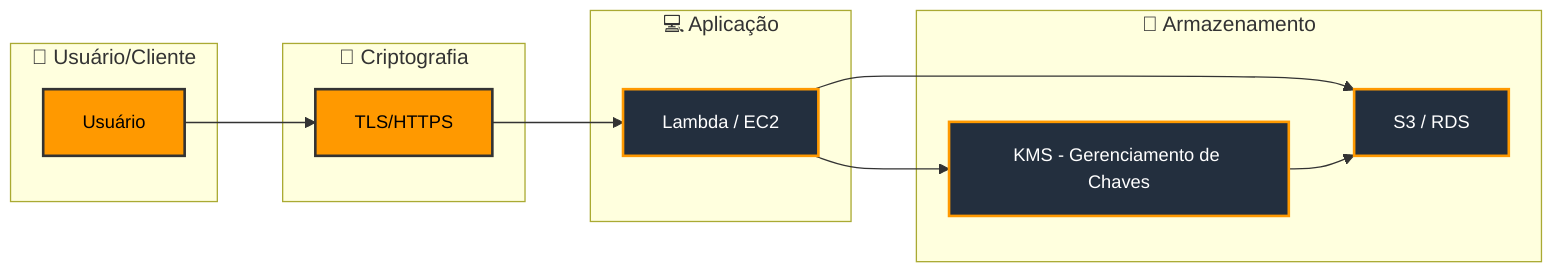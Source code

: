 flowchart LR
    classDef awsNode fill:#232F3E,stroke:#F90,stroke-width:2px,color:#FFF,font-size:14px;
    classDef userNode fill:#FF9900,stroke:#333,stroke-width:2px,color:#000,font-size:14px;

    subgraph "👤 Usuário/Cliente"
        A[Usuário]:::userNode
    end

    subgraph "💻 Aplicação"
        B[Lambda / EC2]:::awsNode
    end

    subgraph "💾 Armazenamento"
        C[S3 / RDS]:::awsNode
        D[KMS - Gerenciamento de Chaves]:::awsNode
    end

    subgraph "🔐 Criptografia"
        E[TLS/HTTPS]:::userNode
    end

    A --> E --> B
    B --> C
    B --> D
    D --> C